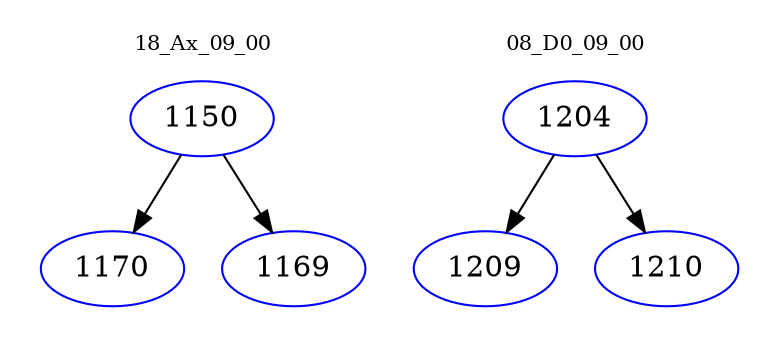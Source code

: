 digraph{
subgraph cluster_0 {
color = white
label = "18_Ax_09_00";
fontsize=10;
T0_1150 [label="1150", color="blue"]
T0_1150 -> T0_1170 [color="black"]
T0_1170 [label="1170", color="blue"]
T0_1150 -> T0_1169 [color="black"]
T0_1169 [label="1169", color="blue"]
}
subgraph cluster_1 {
color = white
label = "08_D0_09_00";
fontsize=10;
T1_1204 [label="1204", color="blue"]
T1_1204 -> T1_1209 [color="black"]
T1_1209 [label="1209", color="blue"]
T1_1204 -> T1_1210 [color="black"]
T1_1210 [label="1210", color="blue"]
}
}

